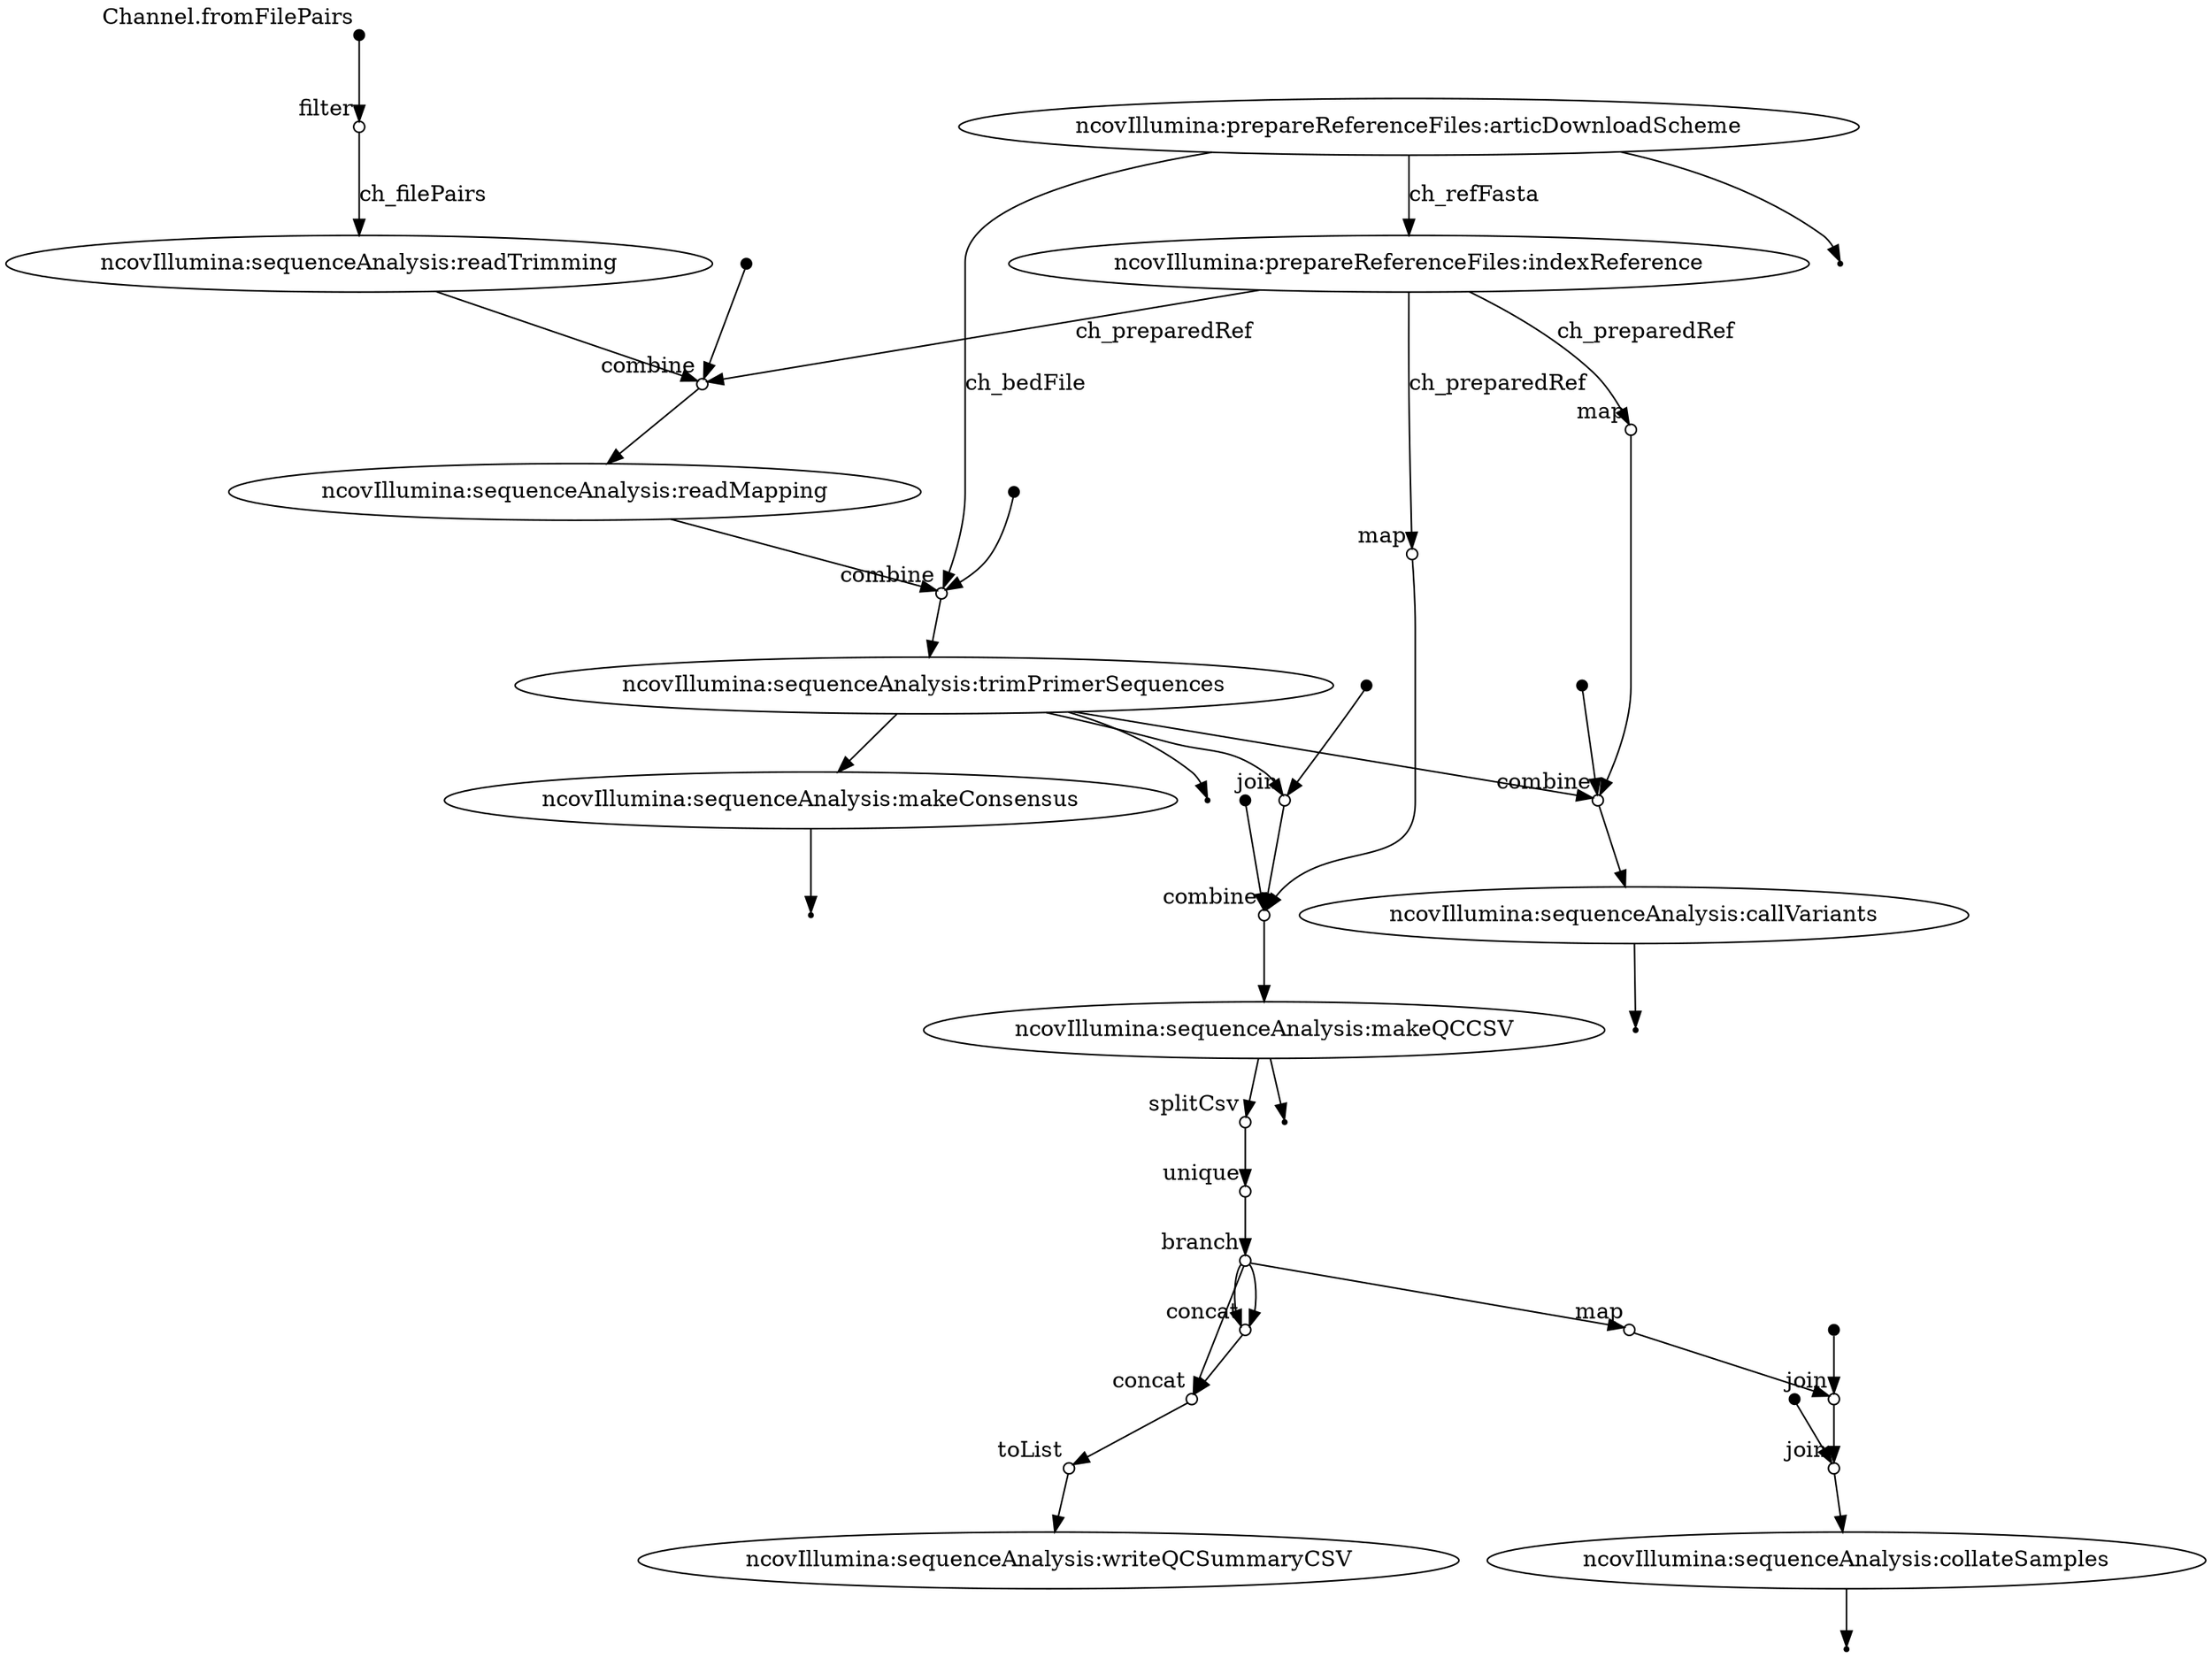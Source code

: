 digraph "06_26_plate10" {
	graph [bb="0,0,886,1072.6"];
	node [label="\N"];
	p0	 [fixedsize=true,
		height=0.1,
		label="",
		pos="704,1054",
		shape=point,
		width=0.091667,
		xlabel="Channel.fromFilePairs",
		xlp="638.4,1065.1"];
	p1	 [fixedsize=true,
		height=0.097222,
		label="",
		pos="704,994",
		shape=circle,
		width=0.090278,
		xlabel=filter,
		xlp="687.5,1005"];
	p0 -> p1	 [pos="e,704,997.64 704,1050.2 704,1042.6 704,1021.5 704,1007.7"];
	p5	 [height=0.5,
		label="ncovIllumina:sequenceAnalysis:readTrimming",
		pos="704,906",
		width=4.8908];
	p1 -> p5	 [label=ch_filePairs,
		lp="736,950",
		pos="e,704,924 704,990.14 704,981.5 704,955.01 704,934.23"];
	p7	 [fixedsize=true,
		height=0.097222,
		label="",
		pos="542,828",
		shape=circle,
		width=0.090278,
		xlabel=combine,
		xlp="514.5,839"];
	p5 -> p7	 [pos="e,544.68,830.26 668.45,888.32 632.12,871.28 577.74,845.77 553.91,834.59"];
	p2	 [height=0.5,
		label="ncovIllumina:prepareReferenceFiles:articDownloadScheme",
		pos="417,994",
		width=6.1247];
	p4	 [height=0.5,
		label="ncovIllumina:prepareReferenceFiles:indexReference",
		pos="194,906",
		width=5.4025];
	p2 -> p4	 [label=ch_refFasta,
		lp="357.5,950",
		pos="e,237.14,923.64 373.74,976.32 337.43,962.31 285.42,942.26 246.69,927.32"];
	p10	 [fixedsize=true,
		height=0.097222,
		label="",
		pos="567,692",
		shape=circle,
		width=0.090278,
		xlabel=combine,
		xlp="539.5,703"];
	p2 -> p10	 [label=ch_bedFile,
		lp="447.5,828",
		pos="e,563.59,692.86 417,975.87 417,958.51 417,930.89 417,907 417,907 417,907 417,757 417,697.99 516.43,692.64 553.38,692.7"];
	p3	 [height=0.05,
		pos="447,906",
		shape=point,
		width=0.038889];
	p2 -> p3	 [pos="e,446.64,908.27 424.24,975.65 426.5,970.05 428.94,963.8 431,958 435.85,944.39 440.72,928.46 443.79,918.07"];
	p4 -> p7	 [label=ch_preparedRef,
		lp="463.5,862",
		pos="e,538.93,829.67 266.11,889.25 351.26,870.65 486.7,841.08 528.96,831.85"];
	p13	 [fixedsize=true,
		height=0.097222,
		label="",
		pos="180,798",
		shape=circle,
		width=0.090278,
		xlabel=map,
		xlp="164,809"];
	p4 -> p13	 [label=ch_preparedRef,
		lp="224.5,862",
		pos="e,179.71,801.74 186.32,887.89 184.17,882.3 182.12,875.99 181,870 177.25,849.96 177.93,826.18 178.88,811.86"];
	p22	 [fixedsize=true,
		height=0.097222,
		label="",
		pos="283,718",
		shape=circle,
		width=0.090278,
		xlabel=map,
		xlp="267,729"];
	p4 -> p22	 [label=ch_preparedRef,
		lp="331.5,828",
		pos="e,283.65,721.82 246.48,888.66 254.83,883.89 262.51,877.78 268,870 298.14,827.25 290.55,759.98 285.63,731.94"];
	p11	 [height=0.5,
		label="ncovIllumina:sequenceAnalysis:trimPrimerSequences",
		pos="547,632",
		width=5.59];
	p10 -> p11	 [pos="e,552.88,650.05 566.14,688.51 564.38,683.39 560.17,671.2 556.15,659.55"];
	p8	 [height=0.5,
		label="ncovIllumina:sequenceAnalysis:readMapping",
		pos="617,758",
		width=4.781];
	p7 -> p8	 [pos="e,598.25,776 544.16,825.04 551.01,818.83 572.84,799.04 590.83,782.73"];
	p6	 [fixedsize=true,
		height=0.1,
		label="",
		pos="506,906",
		shape=point,
		width=0.091667];
	p6 -> p7	 [pos="e,540.91,831.31 507.2,902.47 511.72,892.92 527.94,858.67 536.55,840.51"];
	p8 -> p10	 [pos="e,568.79,695.28 603.6,739.85 594.5,728.2 582.76,713.17 575.06,703.32"];
	p9	 [fixedsize=true,
		height=0.1,
		label="",
		pos="811,758",
		shape=point,
		width=0.091667];
	p9 -> p10	 [pos="e,570.3,692.84 809.74,754.33 807.79,750.51 803.67,743.55 798,740 725.7,694.74 618.01,692.02 580.48,692.58"];
	p12	 [height=0.05,
		pos="410,558",
		shape=point,
		width=0.038889];
	p11 -> p12	 [pos="e,410.43,560.07 491.28,614.68 467.8,605.88 441.29,593.23 421,576 418.74,574.08 416.77,571.57 415.15,569.08"];
	p15	 [fixedsize=true,
		height=0.097222,
		label="",
		pos="179,558",
		shape=circle,
		width=0.090278,
		xlabel=combine,
		xlp="151.5,569"];
	p11 -> p15	 [pos="e,182.17,559.62 467.15,615.38 376.53,597.65 235.66,570.09 192.21,561.58"];
	p18	 [height=0.5,
		label="ncovIllumina:sequenceAnalysis:makeConsensus",
		pos="612,558",
		width=5.0414];
	p11 -> p18	 [pos="e,596.71,575.94 562.4,613.94 570.58,604.88 580.77,593.59 589.79,583.6"];
	p21	 [fixedsize=true,
		height=0.097222,
		label="",
		pos="353,558",
		shape=circle,
		width=0.090278,
		xlabel=join,
		xlp="338.5,569"];
	p11 -> p21	 [pos="e,354.03,561.36 455.51,615.88 424.73,607.67 391.5,595.11 365,576 362.81,574.42 360.88,572.31 359.23,570.12"];
	p16	 [height=0.5,
		label="ncovIllumina:sequenceAnalysis:callVariants",
		pos="176,484",
		width=4.6165];
	p15 -> p16	 [pos="e,176.71,502.14 178.89,554.27 178.6,547.35 177.82,528.58 177.14,512.32"];
	p13 -> p15	 [pos="e,179.07,561.75 180,794.31 180,784.33 180,748.52 180,719 180,719 180,719 180,631 180,610.33 179.58,586.32 179.29,571.91"];
	p14	 [fixedsize=true,
		height=0.1,
		label="",
		pos="148,632",
		shape=point,
		width=0.091667];
	p14 -> p15	 [pos="e,177.95,561.44 149.18,628.27 153.2,618.92 166.58,587.85 173.97,570.67"];
	p17	 [height=0.05,
		pos="175,410",
		shape=point,
		width=0.038889];
	p16 -> p17	 [pos="e,175.01,411.85 175.76,465.94 175.57,452.37 175.32,433.79 175.15,422.09"];
	p19	 [height=0.05,
		pos="612,484",
		shape=point,
		width=0.038889];
	p18 -> p19	 [pos="e,612,485.85 612,539.94 612,526.37 612,507.79 612,496.09"];
	p24	 [fixedsize=true,
		height=0.097222,
		label="",
		pos="366,484",
		shape=circle,
		width=0.090278,
		xlabel=combine,
		xlp="386.5,495"];
	p21 -> p24	 [pos="e,365.51,487.74 353.49,554.27 355.15,545.09 360.59,514.99 363.72,497.64"];
	p20	 [fixedsize=true,
		height=0.1,
		label="",
		pos="324,632",
		shape=point,
		width=0.091667];
	p20 -> p21	 [pos="e,352.02,561.44 325.1,628.27 328.85,618.96 341.26,588.15 348.2,570.92"];
	p25	 [height=0.5,
		label="ncovIllumina:sequenceAnalysis:makeQCCSV",
		pos="368,410",
		width=4.7901];
	p24 -> p25	 [pos="e,367.52,428.14 366.08,480.27 366.27,473.35 366.79,454.58 367.24,438.32"];
	p22 -> p24	 [pos="e,364.33,487.07 283.37,714.46 284.36,707.41 287,687.03 287,670 287,670 287,670 287,557 287,519.5 324.31,528.35 351,502 353.26,499.77\
 355.58,497.27 357.7,494.88"];
	p23	 [fixedsize=true,
		height=0.1,
		label="",
		pos="378,558",
		shape=point,
		width=0.091667];
	p23 -> p24	 [pos="e,366.46,487.74 377.54,554.27 376.01,545.09 371,514.99 368.11,497.64"];
	p27	 [fixedsize=true,
		height=0.097222,
		label="",
		pos="356,350",
		shape=circle,
		width=0.090278,
		xlabel=splitCsv,
		xlp="330,361"];
	p25 -> p27	 [pos="e,356.56,353.69 364.46,391.91 362.59,382.86 360.33,371.93 358.62,363.65"];
	p26	 [height=0.05,
		pos="381,350",
		shape=point,
		width=0.038889];
	p25 -> p26	 [pos="e,380.76,352.06 371.83,391.91 374.01,382.2 376.66,370.34 378.56,361.9"];
	p28	 [fixedsize=true,
		height=0.097222,
		label="",
		pos="356,304",
		shape=circle,
		width=0.090278,
		xlabel=unique,
		xlp="334,315"];
	p27 -> p28	 [pos="e,356,307.55 356,346.38 356,340.86 356,327.74 356,317.74"];
	p29	 [fixedsize=true,
		height=0.097222,
		label="",
		pos="356,258",
		shape=circle,
		width=0.090278,
		xlabel=branch,
		xlp="334,269"];
	p28 -> p29	 [pos="e,356,261.55 356,300.38 356,294.86 356,281.74 356,271.74"];
	p31	 [fixedsize=true,
		height=0.097222,
		label="",
		pos="322,166",
		shape=circle,
		width=0.090278,
		xlabel=concat,
		xlp="300.5,177"];
	p29 -> p31	 [pos="e,322.92,169.44 355.02,254.4 350.87,243.42 334.6,200.34 326.55,179.05"];
	p30	 [fixedsize=true,
		height=0.097222,
		label="",
		pos="356,212",
		shape=circle,
		width=0.090278,
		xlabel=concat,
		xlp="334.5,223"];
	p29 -> p30	 [pos="e,353.33,214.51 353.37,255.54 349.43,250.73 348.32,235.15 350.03,224.24"];
	p29 -> p30	 [pos="e,358.67,214.51 358.63,255.54 362.57,250.73 363.68,235.15 361.97,224.24"];
	p34	 [fixedsize=true,
		height=0.097222,
		label="",
		pos="622,212",
		shape=circle,
		width=0.090278,
		xlabel=map,
		xlp="606,223"];
	p29 -> p34	 [pos="e,619.04,213.49 358.99,256.51 384.03,252.36 559.32,223.37 608.94,215.16"];
	p32	 [fixedsize=true,
		height=0.097222,
		label="",
		pos="307,120",
		shape=circle,
		width=0.090278,
		xlabel=toList,
		xlp="287.5,131"];
	p31 -> p32	 [pos="e,307.87,123.55 321.11,162.38 319.18,156.74 314.55,143.16 311.12,133.08"];
	p30 -> p31	 [pos="e,323.7,169.2 354.36,208.88 350.02,203.26 338,187.7 329.89,177.22"];
	p33	 [height=0.5,
		label="ncovIllumina:sequenceAnalysis:writeQCSummaryCSV",
		pos="305,60",
		width=5.7317];
	p32 -> p33	 [pos="e,305.59,78.064 306.9,116.2 306.72,111.01 306.32,99.361 305.93,88.101"];
	p36	 [fixedsize=true,
		height=0.097222,
		label="",
		pos="705,166",
		shape=circle,
		width=0.090278,
		xlabel=join,
		xlp="690.5,177"];
	p34 -> p36	 [pos="e,702.48,168.34 624.76,209.54 635.39,203.9 674.03,183.42 693.55,173.07"];
	p38	 [fixedsize=true,
		height=0.097222,
		label="",
		pos="705,120",
		shape=circle,
		width=0.090278,
		xlabel=join,
		xlp="690.5,131"];
	p36 -> p38	 [pos="e,705,123.55 705,162.38 705,156.86 705,143.74 705,133.74"];
	p35	 [fixedsize=true,
		height=0.1,
		label="",
		pos="705,212",
		shape=point,
		width=0.091667];
	p35 -> p36	 [pos="e,705,169.55 705,208.38 705,202.86 705,189.74 705,179.74"];
	p39	 [height=0.5,
		label="ncovIllumina:sequenceAnalysis:collateSamples",
		pos="708,60",
		width=4.9546];
	p38 -> p39	 [pos="e,707.12,78.064 705.14,116.2 705.41,111.01 706.02,99.361 706.6,88.101"];
	p37	 [fixedsize=true,
		height=0.1,
		label="",
		pos="680,166",
		shape=point,
		width=0.091667];
	p37 -> p38	 [pos="e,703.52,123.6 681.34,162.63 684.5,157.08 692.57,142.88 698.4,132.61"];
	p40	 [height=0.05,
		pos="708,2",
		shape=point,
		width=0.038889];
	p39 -> p40	 [pos="e,708,3.9958 708,41.894 708,32.888 708,22.1 708,14.173"];
}
